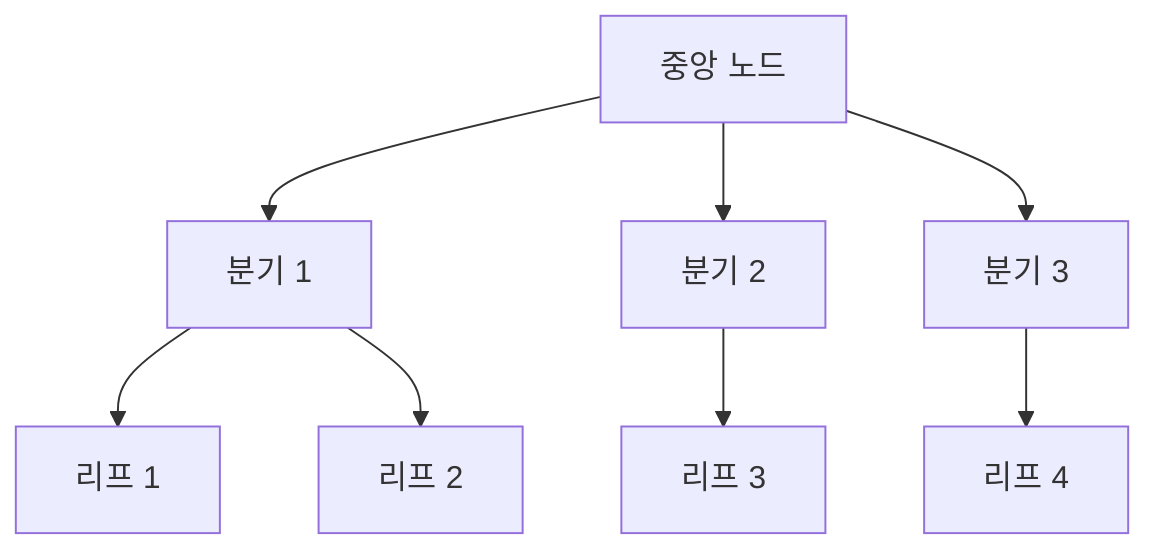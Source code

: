 flowchart TD
    Central[중앙 노드] --> Branch1[분기 1]
    Central --> Branch2[분기 2]
    Central --> Branch3[분기 3]
    Branch1 --> Leaf1[리프 1]
    Branch1 --> Leaf2[리프 2]
    Branch2 --> Leaf3[리프 3]
    Branch3 --> Leaf4[리프 4]